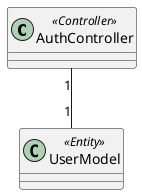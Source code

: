 @startuml

class AuthController <<Controller>>
class UserModel <<Entity>>

AuthController "1" -- "1" UserModel 

@enduml